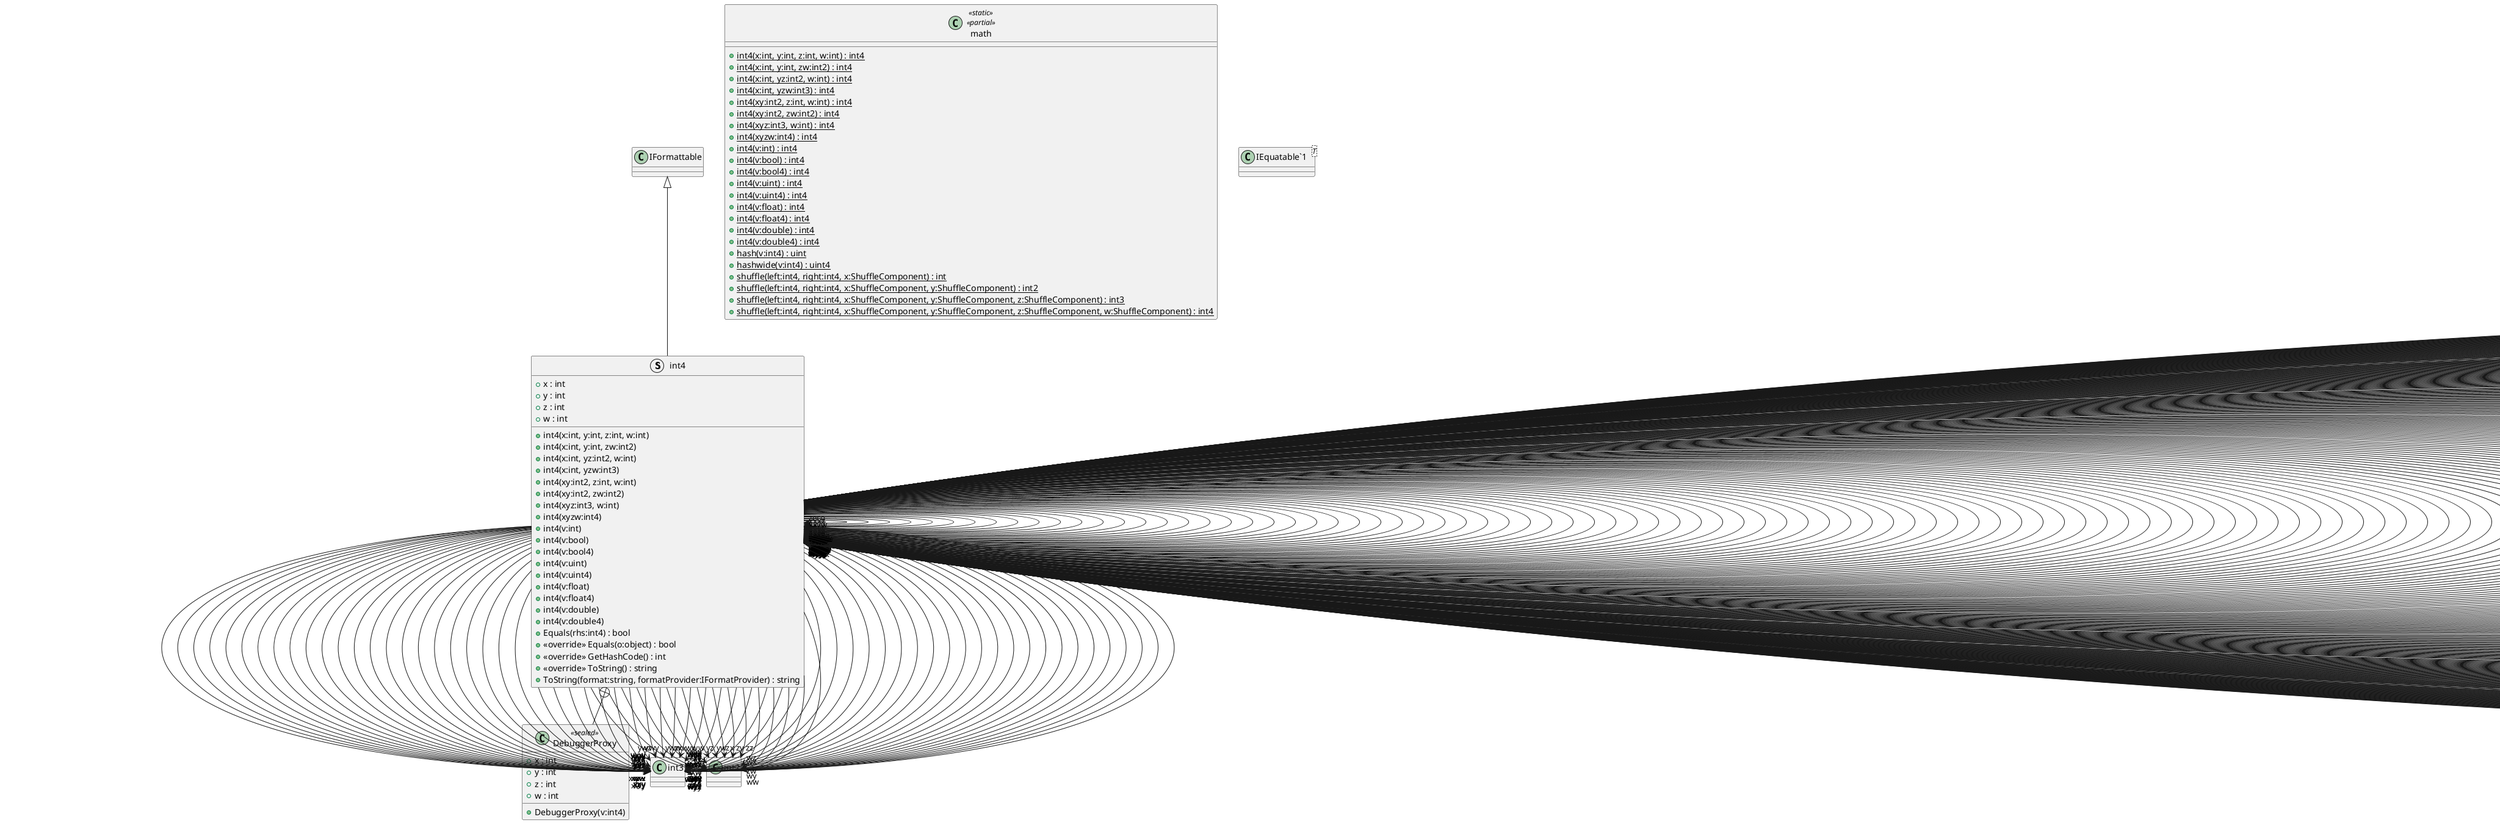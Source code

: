 @startuml
struct int4 {
    + x : int
    + y : int
    + z : int
    + w : int
    + int4(x:int, y:int, z:int, w:int)
    + int4(x:int, y:int, zw:int2)
    + int4(x:int, yz:int2, w:int)
    + int4(x:int, yzw:int3)
    + int4(xy:int2, z:int, w:int)
    + int4(xy:int2, zw:int2)
    + int4(xyz:int3, w:int)
    + int4(xyzw:int4)
    + int4(v:int)
    + int4(v:bool)
    + int4(v:bool4)
    + int4(v:uint)
    + int4(v:uint4)
    + int4(v:float)
    + int4(v:float4)
    + int4(v:double)
    + int4(v:double4)
    + Equals(rhs:int4) : bool
    + <<override>> Equals(o:object) : bool
    + <<override>> GetHashCode() : int
    + <<override>> ToString() : string
    + ToString(format:string, formatProvider:IFormatProvider) : string
}
class math <<static>> <<partial>> {
    + {static} int4(x:int, y:int, z:int, w:int) : int4
    + {static} int4(x:int, y:int, zw:int2) : int4
    + {static} int4(x:int, yz:int2, w:int) : int4
    + {static} int4(x:int, yzw:int3) : int4
    + {static} int4(xy:int2, z:int, w:int) : int4
    + {static} int4(xy:int2, zw:int2) : int4
    + {static} int4(xyz:int3, w:int) : int4
    + {static} int4(xyzw:int4) : int4
    + {static} int4(v:int) : int4
    + {static} int4(v:bool) : int4
    + {static} int4(v:bool4) : int4
    + {static} int4(v:uint) : int4
    + {static} int4(v:uint4) : int4
    + {static} int4(v:float) : int4
    + {static} int4(v:float4) : int4
    + {static} int4(v:double) : int4
    + {static} int4(v:double4) : int4
    + {static} hash(v:int4) : uint
    + {static} hashwide(v:int4) : uint4
    + {static} shuffle(left:int4, right:int4, x:ShuffleComponent) : int
    + {static} shuffle(left:int4, right:int4, x:ShuffleComponent, y:ShuffleComponent) : int2
    + {static} shuffle(left:int4, right:int4, x:ShuffleComponent, y:ShuffleComponent, z:ShuffleComponent) : int3
    + {static} shuffle(left:int4, right:int4, x:ShuffleComponent, y:ShuffleComponent, z:ShuffleComponent, w:ShuffleComponent) : int4
}
class "IEquatable`1"<T> {
}
class DebuggerProxy <<sealed>> {
    + x : int
    + y : int
    + z : int
    + w : int
    + DebuggerProxy(v:int4)
}
IFormattable <|-- int4
int4 --> "zero" int4
int4 --> "xxxx" int4
int4 --> "xxxy" int4
int4 --> "xxxz" int4
int4 --> "xxxw" int4
int4 --> "xxyx" int4
int4 --> "xxyy" int4
int4 --> "xxyz" int4
int4 --> "xxyw" int4
int4 --> "xxzx" int4
int4 --> "xxzy" int4
int4 --> "xxzz" int4
int4 --> "xxzw" int4
int4 --> "xxwx" int4
int4 --> "xxwy" int4
int4 --> "xxwz" int4
int4 --> "xxww" int4
int4 --> "xyxx" int4
int4 --> "xyxy" int4
int4 --> "xyxz" int4
int4 --> "xyxw" int4
int4 --> "xyyx" int4
int4 --> "xyyy" int4
int4 --> "xyyz" int4
int4 --> "xyyw" int4
int4 --> "xyzx" int4
int4 --> "xyzy" int4
int4 --> "xyzz" int4
int4 --> "xyzw" int4
int4 --> "xywx" int4
int4 --> "xywy" int4
int4 --> "xywz" int4
int4 --> "xyww" int4
int4 --> "xzxx" int4
int4 --> "xzxy" int4
int4 --> "xzxz" int4
int4 --> "xzxw" int4
int4 --> "xzyx" int4
int4 --> "xzyy" int4
int4 --> "xzyz" int4
int4 --> "xzyw" int4
int4 --> "xzzx" int4
int4 --> "xzzy" int4
int4 --> "xzzz" int4
int4 --> "xzzw" int4
int4 --> "xzwx" int4
int4 --> "xzwy" int4
int4 --> "xzwz" int4
int4 --> "xzww" int4
int4 --> "xwxx" int4
int4 --> "xwxy" int4
int4 --> "xwxz" int4
int4 --> "xwxw" int4
int4 --> "xwyx" int4
int4 --> "xwyy" int4
int4 --> "xwyz" int4
int4 --> "xwyw" int4
int4 --> "xwzx" int4
int4 --> "xwzy" int4
int4 --> "xwzz" int4
int4 --> "xwzw" int4
int4 --> "xwwx" int4
int4 --> "xwwy" int4
int4 --> "xwwz" int4
int4 --> "xwww" int4
int4 --> "yxxx" int4
int4 --> "yxxy" int4
int4 --> "yxxz" int4
int4 --> "yxxw" int4
int4 --> "yxyx" int4
int4 --> "yxyy" int4
int4 --> "yxyz" int4
int4 --> "yxyw" int4
int4 --> "yxzx" int4
int4 --> "yxzy" int4
int4 --> "yxzz" int4
int4 --> "yxzw" int4
int4 --> "yxwx" int4
int4 --> "yxwy" int4
int4 --> "yxwz" int4
int4 --> "yxww" int4
int4 --> "yyxx" int4
int4 --> "yyxy" int4
int4 --> "yyxz" int4
int4 --> "yyxw" int4
int4 --> "yyyx" int4
int4 --> "yyyy" int4
int4 --> "yyyz" int4
int4 --> "yyyw" int4
int4 --> "yyzx" int4
int4 --> "yyzy" int4
int4 --> "yyzz" int4
int4 --> "yyzw" int4
int4 --> "yywx" int4
int4 --> "yywy" int4
int4 --> "yywz" int4
int4 --> "yyww" int4
int4 --> "yzxx" int4
int4 --> "yzxy" int4
int4 --> "yzxz" int4
int4 --> "yzxw" int4
int4 --> "yzyx" int4
int4 --> "yzyy" int4
int4 --> "yzyz" int4
int4 --> "yzyw" int4
int4 --> "yzzx" int4
int4 --> "yzzy" int4
int4 --> "yzzz" int4
int4 --> "yzzw" int4
int4 --> "yzwx" int4
int4 --> "yzwy" int4
int4 --> "yzwz" int4
int4 --> "yzww" int4
int4 --> "ywxx" int4
int4 --> "ywxy" int4
int4 --> "ywxz" int4
int4 --> "ywxw" int4
int4 --> "ywyx" int4
int4 --> "ywyy" int4
int4 --> "ywyz" int4
int4 --> "ywyw" int4
int4 --> "ywzx" int4
int4 --> "ywzy" int4
int4 --> "ywzz" int4
int4 --> "ywzw" int4
int4 --> "ywwx" int4
int4 --> "ywwy" int4
int4 --> "ywwz" int4
int4 --> "ywww" int4
int4 --> "zxxx" int4
int4 --> "zxxy" int4
int4 --> "zxxz" int4
int4 --> "zxxw" int4
int4 --> "zxyx" int4
int4 --> "zxyy" int4
int4 --> "zxyz" int4
int4 --> "zxyw" int4
int4 --> "zxzx" int4
int4 --> "zxzy" int4
int4 --> "zxzz" int4
int4 --> "zxzw" int4
int4 --> "zxwx" int4
int4 --> "zxwy" int4
int4 --> "zxwz" int4
int4 --> "zxww" int4
int4 --> "zyxx" int4
int4 --> "zyxy" int4
int4 --> "zyxz" int4
int4 --> "zyxw" int4
int4 --> "zyyx" int4
int4 --> "zyyy" int4
int4 --> "zyyz" int4
int4 --> "zyyw" int4
int4 --> "zyzx" int4
int4 --> "zyzy" int4
int4 --> "zyzz" int4
int4 --> "zyzw" int4
int4 --> "zywx" int4
int4 --> "zywy" int4
int4 --> "zywz" int4
int4 --> "zyww" int4
int4 --> "zzxx" int4
int4 --> "zzxy" int4
int4 --> "zzxz" int4
int4 --> "zzxw" int4
int4 --> "zzyx" int4
int4 --> "zzyy" int4
int4 --> "zzyz" int4
int4 --> "zzyw" int4
int4 --> "zzzx" int4
int4 --> "zzzy" int4
int4 --> "zzzz" int4
int4 --> "zzzw" int4
int4 --> "zzwx" int4
int4 --> "zzwy" int4
int4 --> "zzwz" int4
int4 --> "zzww" int4
int4 --> "zwxx" int4
int4 --> "zwxy" int4
int4 --> "zwxz" int4
int4 --> "zwxw" int4
int4 --> "zwyx" int4
int4 --> "zwyy" int4
int4 --> "zwyz" int4
int4 --> "zwyw" int4
int4 --> "zwzx" int4
int4 --> "zwzy" int4
int4 --> "zwzz" int4
int4 --> "zwzw" int4
int4 --> "zwwx" int4
int4 --> "zwwy" int4
int4 --> "zwwz" int4
int4 --> "zwww" int4
int4 --> "wxxx" int4
int4 --> "wxxy" int4
int4 --> "wxxz" int4
int4 --> "wxxw" int4
int4 --> "wxyx" int4
int4 --> "wxyy" int4
int4 --> "wxyz" int4
int4 --> "wxyw" int4
int4 --> "wxzx" int4
int4 --> "wxzy" int4
int4 --> "wxzz" int4
int4 --> "wxzw" int4
int4 --> "wxwx" int4
int4 --> "wxwy" int4
int4 --> "wxwz" int4
int4 --> "wxww" int4
int4 --> "wyxx" int4
int4 --> "wyxy" int4
int4 --> "wyxz" int4
int4 --> "wyxw" int4
int4 --> "wyyx" int4
int4 --> "wyyy" int4
int4 --> "wyyz" int4
int4 --> "wyyw" int4
int4 --> "wyzx" int4
int4 --> "wyzy" int4
int4 --> "wyzz" int4
int4 --> "wyzw" int4
int4 --> "wywx" int4
int4 --> "wywy" int4
int4 --> "wywz" int4
int4 --> "wyww" int4
int4 --> "wzxx" int4
int4 --> "wzxy" int4
int4 --> "wzxz" int4
int4 --> "wzxw" int4
int4 --> "wzyx" int4
int4 --> "wzyy" int4
int4 --> "wzyz" int4
int4 --> "wzyw" int4
int4 --> "wzzx" int4
int4 --> "wzzy" int4
int4 --> "wzzz" int4
int4 --> "wzzw" int4
int4 --> "wzwx" int4
int4 --> "wzwy" int4
int4 --> "wzwz" int4
int4 --> "wzww" int4
int4 --> "wwxx" int4
int4 --> "wwxy" int4
int4 --> "wwxz" int4
int4 --> "wwxw" int4
int4 --> "wwyx" int4
int4 --> "wwyy" int4
int4 --> "wwyz" int4
int4 --> "wwyw" int4
int4 --> "wwzx" int4
int4 --> "wwzy" int4
int4 --> "wwzz" int4
int4 --> "wwzw" int4
int4 --> "wwwx" int4
int4 --> "wwwy" int4
int4 --> "wwwz" int4
int4 --> "wwww" int4
int4 --> "xxx" int3
int4 --> "xxy" int3
int4 --> "xxz" int3
int4 --> "xxw" int3
int4 --> "xyx" int3
int4 --> "xyy" int3
int4 --> "xyz" int3
int4 --> "xyw" int3
int4 --> "xzx" int3
int4 --> "xzy" int3
int4 --> "xzz" int3
int4 --> "xzw" int3
int4 --> "xwx" int3
int4 --> "xwy" int3
int4 --> "xwz" int3
int4 --> "xww" int3
int4 --> "yxx" int3
int4 --> "yxy" int3
int4 --> "yxz" int3
int4 --> "yxw" int3
int4 --> "yyx" int3
int4 --> "yyy" int3
int4 --> "yyz" int3
int4 --> "yyw" int3
int4 --> "yzx" int3
int4 --> "yzy" int3
int4 --> "yzz" int3
int4 --> "yzw" int3
int4 --> "ywx" int3
int4 --> "ywy" int3
int4 --> "ywz" int3
int4 --> "yww" int3
int4 --> "zxx" int3
int4 --> "zxy" int3
int4 --> "zxz" int3
int4 --> "zxw" int3
int4 --> "zyx" int3
int4 --> "zyy" int3
int4 --> "zyz" int3
int4 --> "zyw" int3
int4 --> "zzx" int3
int4 --> "zzy" int3
int4 --> "zzz" int3
int4 --> "zzw" int3
int4 --> "zwx" int3
int4 --> "zwy" int3
int4 --> "zwz" int3
int4 --> "zww" int3
int4 --> "wxx" int3
int4 --> "wxy" int3
int4 --> "wxz" int3
int4 --> "wxw" int3
int4 --> "wyx" int3
int4 --> "wyy" int3
int4 --> "wyz" int3
int4 --> "wyw" int3
int4 --> "wzx" int3
int4 --> "wzy" int3
int4 --> "wzz" int3
int4 --> "wzw" int3
int4 --> "wwx" int3
int4 --> "wwy" int3
int4 --> "wwz" int3
int4 --> "www" int3
int4 --> "xx" int2
int4 --> "xy" int2
int4 --> "xz" int2
int4 --> "xw" int2
int4 --> "yx" int2
int4 --> "yy" int2
int4 --> "yz" int2
int4 --> "yw" int2
int4 --> "zx" int2
int4 --> "zy" int2
int4 --> "zz" int2
int4 --> "zw" int2
int4 --> "wx" int2
int4 --> "wy" int2
int4 --> "wz" int2
int4 --> "ww" int2
int4 +-- DebuggerProxy
@enduml
